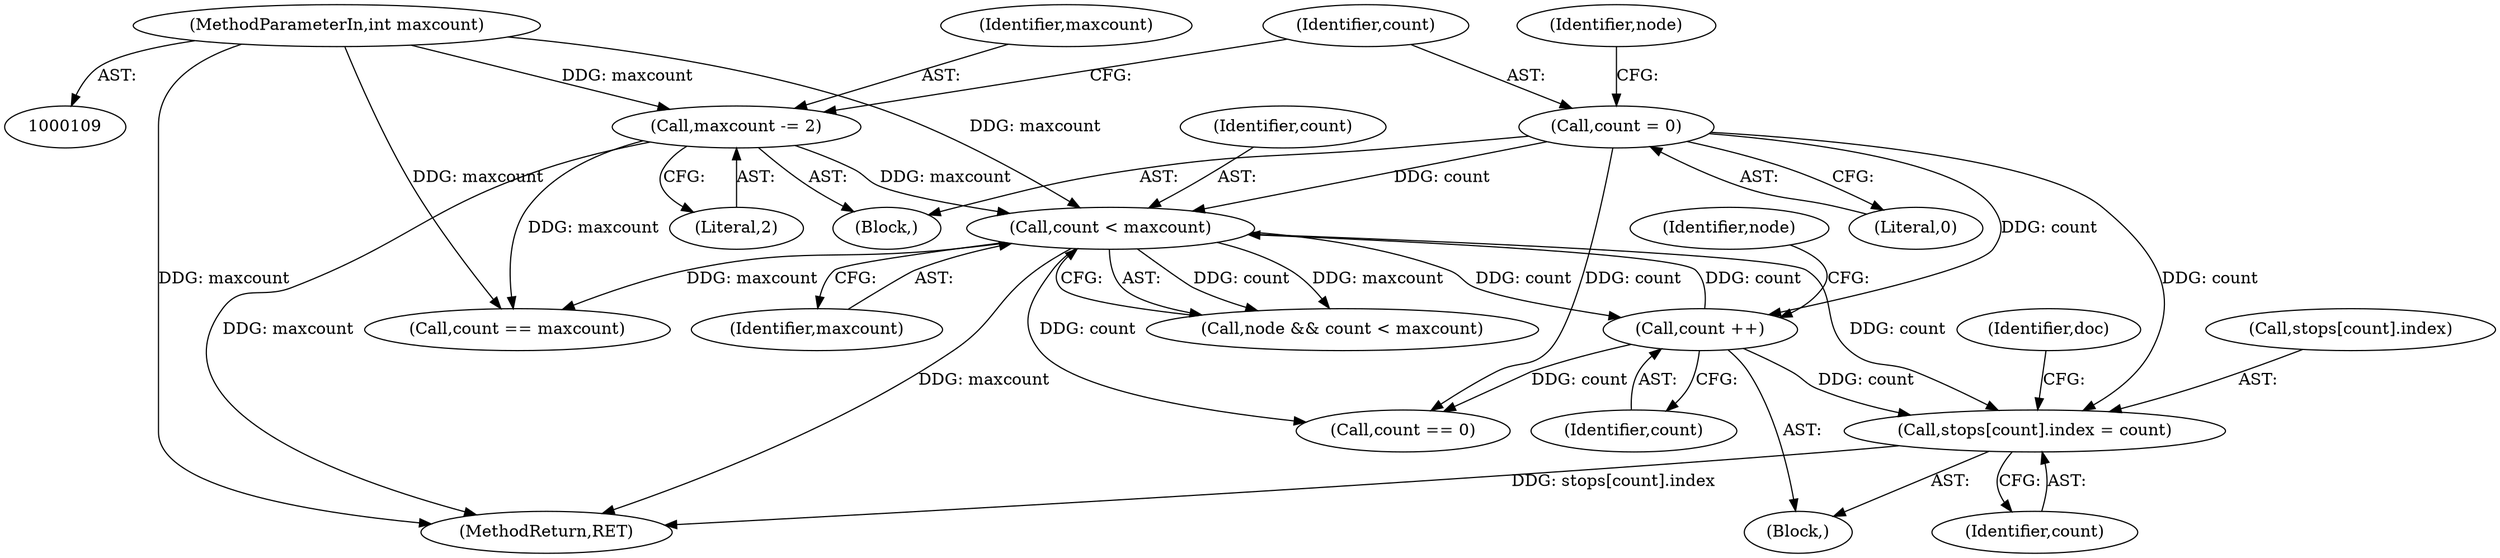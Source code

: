 digraph "0_ghostscript_60dabde18d7fe12b19da8b509bdfee9cc886aafc_2@array" {
"1000168" [label="(Call,stops[count].index = count)"];
"1000126" [label="(Call,count = 0)"];
"1000132" [label="(Call,count < maxcount)"];
"1000231" [label="(Call,count ++)"];
"1000123" [label="(Call,maxcount -= 2)"];
"1000114" [label="(MethodParameterIn,int maxcount)"];
"1000126" [label="(Call,count = 0)"];
"1000750" [label="(MethodReturn,RET)"];
"1000128" [label="(Literal,0)"];
"1000232" [label="(Identifier,count)"];
"1000130" [label="(Call,node && count < maxcount)"];
"1000169" [label="(Call,stops[count].index)"];
"1000320" [label="(Call,count == maxcount)"];
"1000124" [label="(Identifier,maxcount)"];
"1000133" [label="(Identifier,count)"];
"1000131" [label="(Identifier,node)"];
"1000159" [label="(Block,)"];
"1000125" [label="(Literal,2)"];
"1000127" [label="(Identifier,count)"];
"1000168" [label="(Call,stops[count].index = count)"];
"1000238" [label="(Call,count == 0)"];
"1000115" [label="(Block,)"];
"1000176" [label="(Identifier,doc)"];
"1000134" [label="(Identifier,maxcount)"];
"1000174" [label="(Identifier,count)"];
"1000132" [label="(Call,count < maxcount)"];
"1000231" [label="(Call,count ++)"];
"1000114" [label="(MethodParameterIn,int maxcount)"];
"1000234" [label="(Identifier,node)"];
"1000123" [label="(Call,maxcount -= 2)"];
"1000168" -> "1000159"  [label="AST: "];
"1000168" -> "1000174"  [label="CFG: "];
"1000169" -> "1000168"  [label="AST: "];
"1000174" -> "1000168"  [label="AST: "];
"1000176" -> "1000168"  [label="CFG: "];
"1000168" -> "1000750"  [label="DDG: stops[count].index"];
"1000126" -> "1000168"  [label="DDG: count"];
"1000132" -> "1000168"  [label="DDG: count"];
"1000231" -> "1000168"  [label="DDG: count"];
"1000126" -> "1000115"  [label="AST: "];
"1000126" -> "1000128"  [label="CFG: "];
"1000127" -> "1000126"  [label="AST: "];
"1000128" -> "1000126"  [label="AST: "];
"1000131" -> "1000126"  [label="CFG: "];
"1000126" -> "1000132"  [label="DDG: count"];
"1000126" -> "1000231"  [label="DDG: count"];
"1000126" -> "1000238"  [label="DDG: count"];
"1000132" -> "1000130"  [label="AST: "];
"1000132" -> "1000134"  [label="CFG: "];
"1000133" -> "1000132"  [label="AST: "];
"1000134" -> "1000132"  [label="AST: "];
"1000130" -> "1000132"  [label="CFG: "];
"1000132" -> "1000750"  [label="DDG: maxcount"];
"1000132" -> "1000130"  [label="DDG: count"];
"1000132" -> "1000130"  [label="DDG: maxcount"];
"1000231" -> "1000132"  [label="DDG: count"];
"1000123" -> "1000132"  [label="DDG: maxcount"];
"1000114" -> "1000132"  [label="DDG: maxcount"];
"1000132" -> "1000231"  [label="DDG: count"];
"1000132" -> "1000238"  [label="DDG: count"];
"1000132" -> "1000320"  [label="DDG: maxcount"];
"1000231" -> "1000159"  [label="AST: "];
"1000231" -> "1000232"  [label="CFG: "];
"1000232" -> "1000231"  [label="AST: "];
"1000234" -> "1000231"  [label="CFG: "];
"1000231" -> "1000238"  [label="DDG: count"];
"1000123" -> "1000115"  [label="AST: "];
"1000123" -> "1000125"  [label="CFG: "];
"1000124" -> "1000123"  [label="AST: "];
"1000125" -> "1000123"  [label="AST: "];
"1000127" -> "1000123"  [label="CFG: "];
"1000123" -> "1000750"  [label="DDG: maxcount"];
"1000114" -> "1000123"  [label="DDG: maxcount"];
"1000123" -> "1000320"  [label="DDG: maxcount"];
"1000114" -> "1000109"  [label="AST: "];
"1000114" -> "1000750"  [label="DDG: maxcount"];
"1000114" -> "1000320"  [label="DDG: maxcount"];
}
